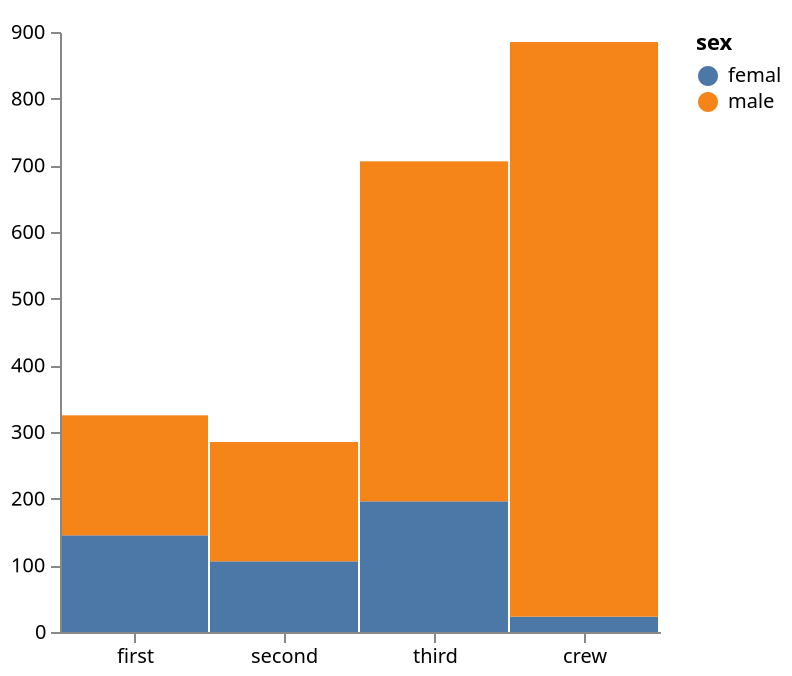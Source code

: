 {

  "description": "A basic stacked bar chart example.",
  "width": 300,
  "height": 300,
  "padding": 5,

  "data": [
    {
      "name": "table",
      "values": [
        {"x": "first", "y": 145, "c": "femal"}, {"x":"first", "y": 180, "c": "male"},
        {"x": "second","y": 106, "c": "femal"},  {"x":"second", "y": 179, "c": "male"},
        {"x": "third", "y": 196, "c": "femal"},  {"x":"third", "y":510, "c": "male"},
        {"x": "crew", "y": 23, "c": "femal"}, {"x":  "crew", "y":862, "c": "male"}


      ],

      "transform": [
        {
          "type": "stack",
          "groupby": ["x"],
          "sort": {"field": "c"},
          "field": "y"
        }
      ]
    }

  ],

  "signals": [
    {  "name":"tooltip",
      "value":{},
      "on": [
        {"events":"rect:mouseover","update":"datum"},
        {"events":"rect:mouseout","update":"{}"}
      ]
    }
  
  ],

  "scales": [
    {
      "name": "x",
      "type": "band",
      "range": "width",
      "domain": {"data": "table", "field": "x"}
    },

    {
      "name": "y",
      "type": "linear",
      "range": "height",
      "nice": true, "zero": true,
      "domain": {"data": "table", "field": "y1"}
    },
    {
      "name": "color",
      "type": "ordinal",
      "range": "category",
      "domain": {"data": "table", "field": "c"}
    }
  ],

  "axes": [
    {"orient": "bottom", "scale": "x", "zindex": 1},
    {"orient": "left", "scale": "y", "zindex": 1}
  ],

  "marks": [
    {
      "type": "rect",
      "from": {"data": "table"},
      "encode": {
        "enter": {
          "x": {"scale": "x", "field": "x"},
          "width": {"scale": "x", "band": 1, "offset": -1},
          "y": {"scale": "y", "field": "y0"},
          "y2": {"scale": "y", "field": "y1"},
          "fill": {"scale": "color", "field": "c"}
        },
        "update": {
          "fillOpacity": {"value": 1}
      
        },
        "hover": {
          "fillOpacity": {"value": 0.5}
        
        }
      }
    },

    {
      "type": "text",
      "encode": {
        "enter":{
          "align":{"value":"center"},
          "baseline":{"value": "bottom"},
          "fill":{"value":"#333"}
        },
        "update":{
          "x":{"scale":"x","signal": "tooltip.x","band":0.5},
          "y":{"scale":"y","signal": "tooltip.y","offset":-2},
          "text":{"signal": "tooltip.y"},
          "fillOpacity":[
            {"test":"isNaN(tooltip.amount)","value": 0},
            {"value": 1}
          ]

        }

      }
    }

  ],

  "legends": [
    {
      "fill": "color",
      "title":"sex",
      "orient":"right"

  
    }
  






  ]
}
